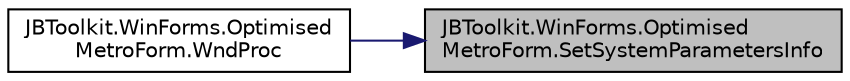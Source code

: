 digraph "JBToolkit.WinForms.OptimisedMetroForm.SetSystemParametersInfo"
{
 // LATEX_PDF_SIZE
  edge [fontname="Helvetica",fontsize="10",labelfontname="Helvetica",labelfontsize="10"];
  node [fontname="Helvetica",fontsize="10",shape=record];
  rankdir="RL";
  Node1 [label="JBToolkit.WinForms.Optimised\lMetroForm.SetSystemParametersInfo",height=0.2,width=0.4,color="black", fillcolor="grey75", style="filled", fontcolor="black",tooltip=" "];
  Node1 -> Node2 [dir="back",color="midnightblue",fontsize="10",style="solid",fontname="Helvetica"];
  Node2 [label="JBToolkit.WinForms.Optimised\lMetroForm.WndProc",height=0.2,width=0.4,color="black", fillcolor="white", style="filled",URL="$da/d7e/class_j_b_toolkit_1_1_win_forms_1_1_optimised_metro_form.html#a28d3ae10b5058644572f6a68dfae7148",tooltip=" "];
}

